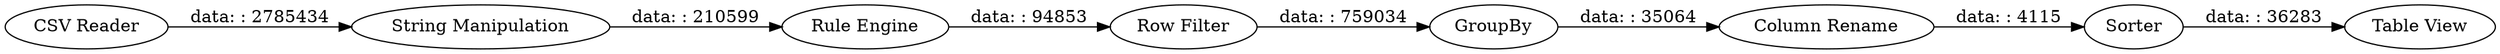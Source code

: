 digraph {
	"6888120030745458241_11" [label="Column Rename"]
	"6888120030745458241_5" [label="String Manipulation"]
	"6888120030745458241_12" [label=Sorter]
	"6888120030745458241_4" [label="CSV Reader"]
	"6888120030745458241_9" [label=GroupBy]
	"6888120030745458241_14" [label="Table View"]
	"6888120030745458241_8" [label="Rule Engine"]
	"6888120030745458241_10" [label="Row Filter"]
	"6888120030745458241_5" -> "6888120030745458241_8" [label="data: : 210599"]
	"6888120030745458241_4" -> "6888120030745458241_5" [label="data: : 2785434"]
	"6888120030745458241_12" -> "6888120030745458241_14" [label="data: : 36283"]
	"6888120030745458241_8" -> "6888120030745458241_10" [label="data: : 94853"]
	"6888120030745458241_11" -> "6888120030745458241_12" [label="data: : 4115"]
	"6888120030745458241_9" -> "6888120030745458241_11" [label="data: : 35064"]
	"6888120030745458241_10" -> "6888120030745458241_9" [label="data: : 759034"]
	rankdir=LR
}
